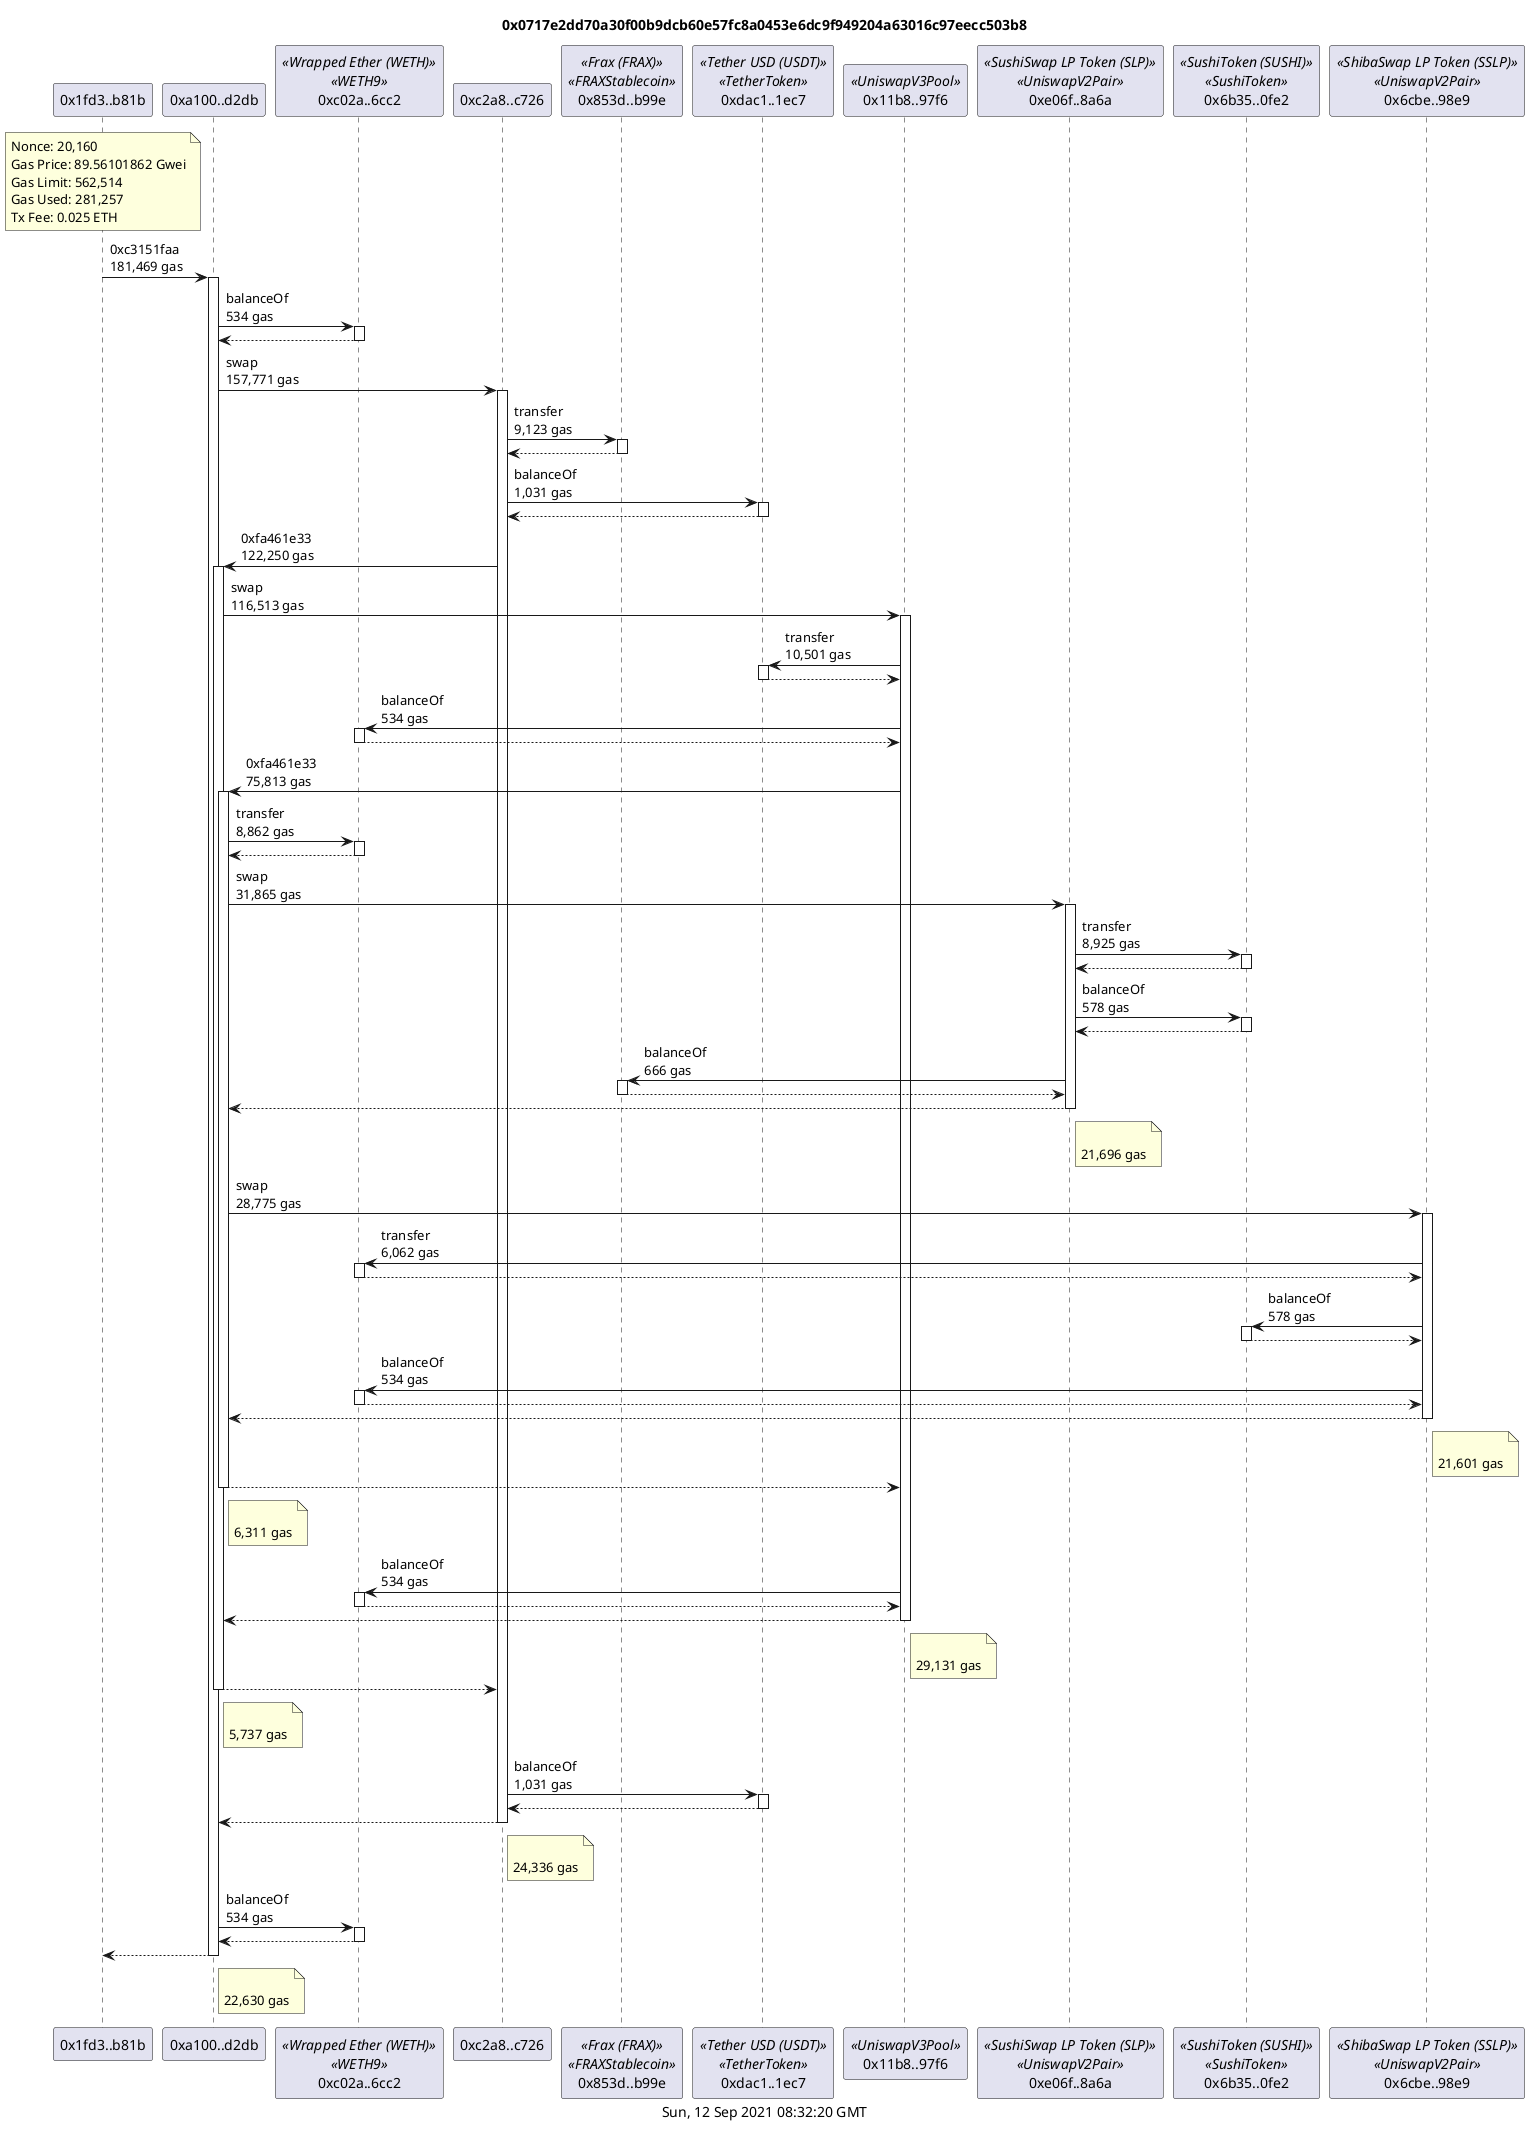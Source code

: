 @startuml
title 0x0717e2dd70a30f00b9dcb60e57fc8a0453e6dc9f949204a63016c97eecc503b8
caption  Sun, 12 Sep 2021 08:32:20 GMT
participant "0x1fd3..b81b" as 1fd3b81b 
participant "0xa100..d2db" as a100d2db 
participant "0xc02a..6cc2" as c02a6cc2 <<Wrapped Ether (WETH)>><<WETH9>>
participant "0xc2a8..c726" as c2a8c726 
participant "0x853d..b99e" as 853db99e <<Frax (FRAX)>><<FRAXStablecoin>>
participant "0xdac1..1ec7" as dac11ec7 <<Tether USD (USDT)>><<TetherToken>>
participant "0x11b8..97f6" as 11b897f6 <<UniswapV3Pool>>
participant "0xe06f..8a6a" as e06f8a6a <<SushiSwap LP Token (SLP)>><<UniswapV2Pair>>
participant "0x6b35..0fe2" as 6b350fe2 <<SushiToken (SUSHI)>><<SushiToken>>
participant "0x6cbe..98e9" as 6cbe98e9 <<ShibaSwap LP Token (SSLP)>><<UniswapV2Pair>>

note over 1fd3b81b
Nonce: 20,160
Gas Price: 89.56101862 Gwei
Gas Limit: 562,514
Gas Used: 281,257
Tx Fee: 0.025 ETH
end note

1fd3b81b -> a100d2db: 0xc3151faa\n181,469 gas
activate a100d2db
a100d2db -> c02a6cc2: balanceOf\n534 gas
activate c02a6cc2
return
a100d2db -> c2a8c726: swap\n157,771 gas
activate c2a8c726
c2a8c726 -> 853db99e: transfer\n9,123 gas
activate 853db99e
return
c2a8c726 -> dac11ec7: balanceOf\n1,031 gas
activate dac11ec7
return
c2a8c726 -> a100d2db: 0xfa461e33\n122,250 gas
activate a100d2db
a100d2db -> 11b897f6: swap\n116,513 gas
activate 11b897f6
11b897f6 -> dac11ec7: transfer\n10,501 gas
activate dac11ec7
return
11b897f6 -> c02a6cc2: balanceOf\n534 gas
activate c02a6cc2
return
11b897f6 -> a100d2db: 0xfa461e33\n75,813 gas
activate a100d2db
a100d2db -> c02a6cc2: transfer\n8,862 gas
activate c02a6cc2
return
a100d2db -> e06f8a6a: swap\n31,865 gas
activate e06f8a6a
e06f8a6a -> 6b350fe2: transfer\n8,925 gas
activate 6b350fe2
return
e06f8a6a -> 6b350fe2: balanceOf\n578 gas
activate 6b350fe2
return
e06f8a6a -> 853db99e: balanceOf\n666 gas
activate 853db99e
return
return
note right of e06f8a6a: \n21,696 gas
a100d2db -> 6cbe98e9: swap\n28,775 gas
activate 6cbe98e9
6cbe98e9 -> c02a6cc2: transfer\n6,062 gas
activate c02a6cc2
return
6cbe98e9 -> 6b350fe2: balanceOf\n578 gas
activate 6b350fe2
return
6cbe98e9 -> c02a6cc2: balanceOf\n534 gas
activate c02a6cc2
return
return
note right of 6cbe98e9: \n21,601 gas
return
note right of a100d2db: \n6,311 gas
11b897f6 -> c02a6cc2: balanceOf\n534 gas
activate c02a6cc2
return
return
note right of 11b897f6: \n29,131 gas
return
note right of a100d2db: \n5,737 gas
c2a8c726 -> dac11ec7: balanceOf\n1,031 gas
activate dac11ec7
return
return
note right of c2a8c726: \n24,336 gas
a100d2db -> c02a6cc2: balanceOf\n534 gas
activate c02a6cc2
return
return
note right of a100d2db: \n22,630 gas

@endumls